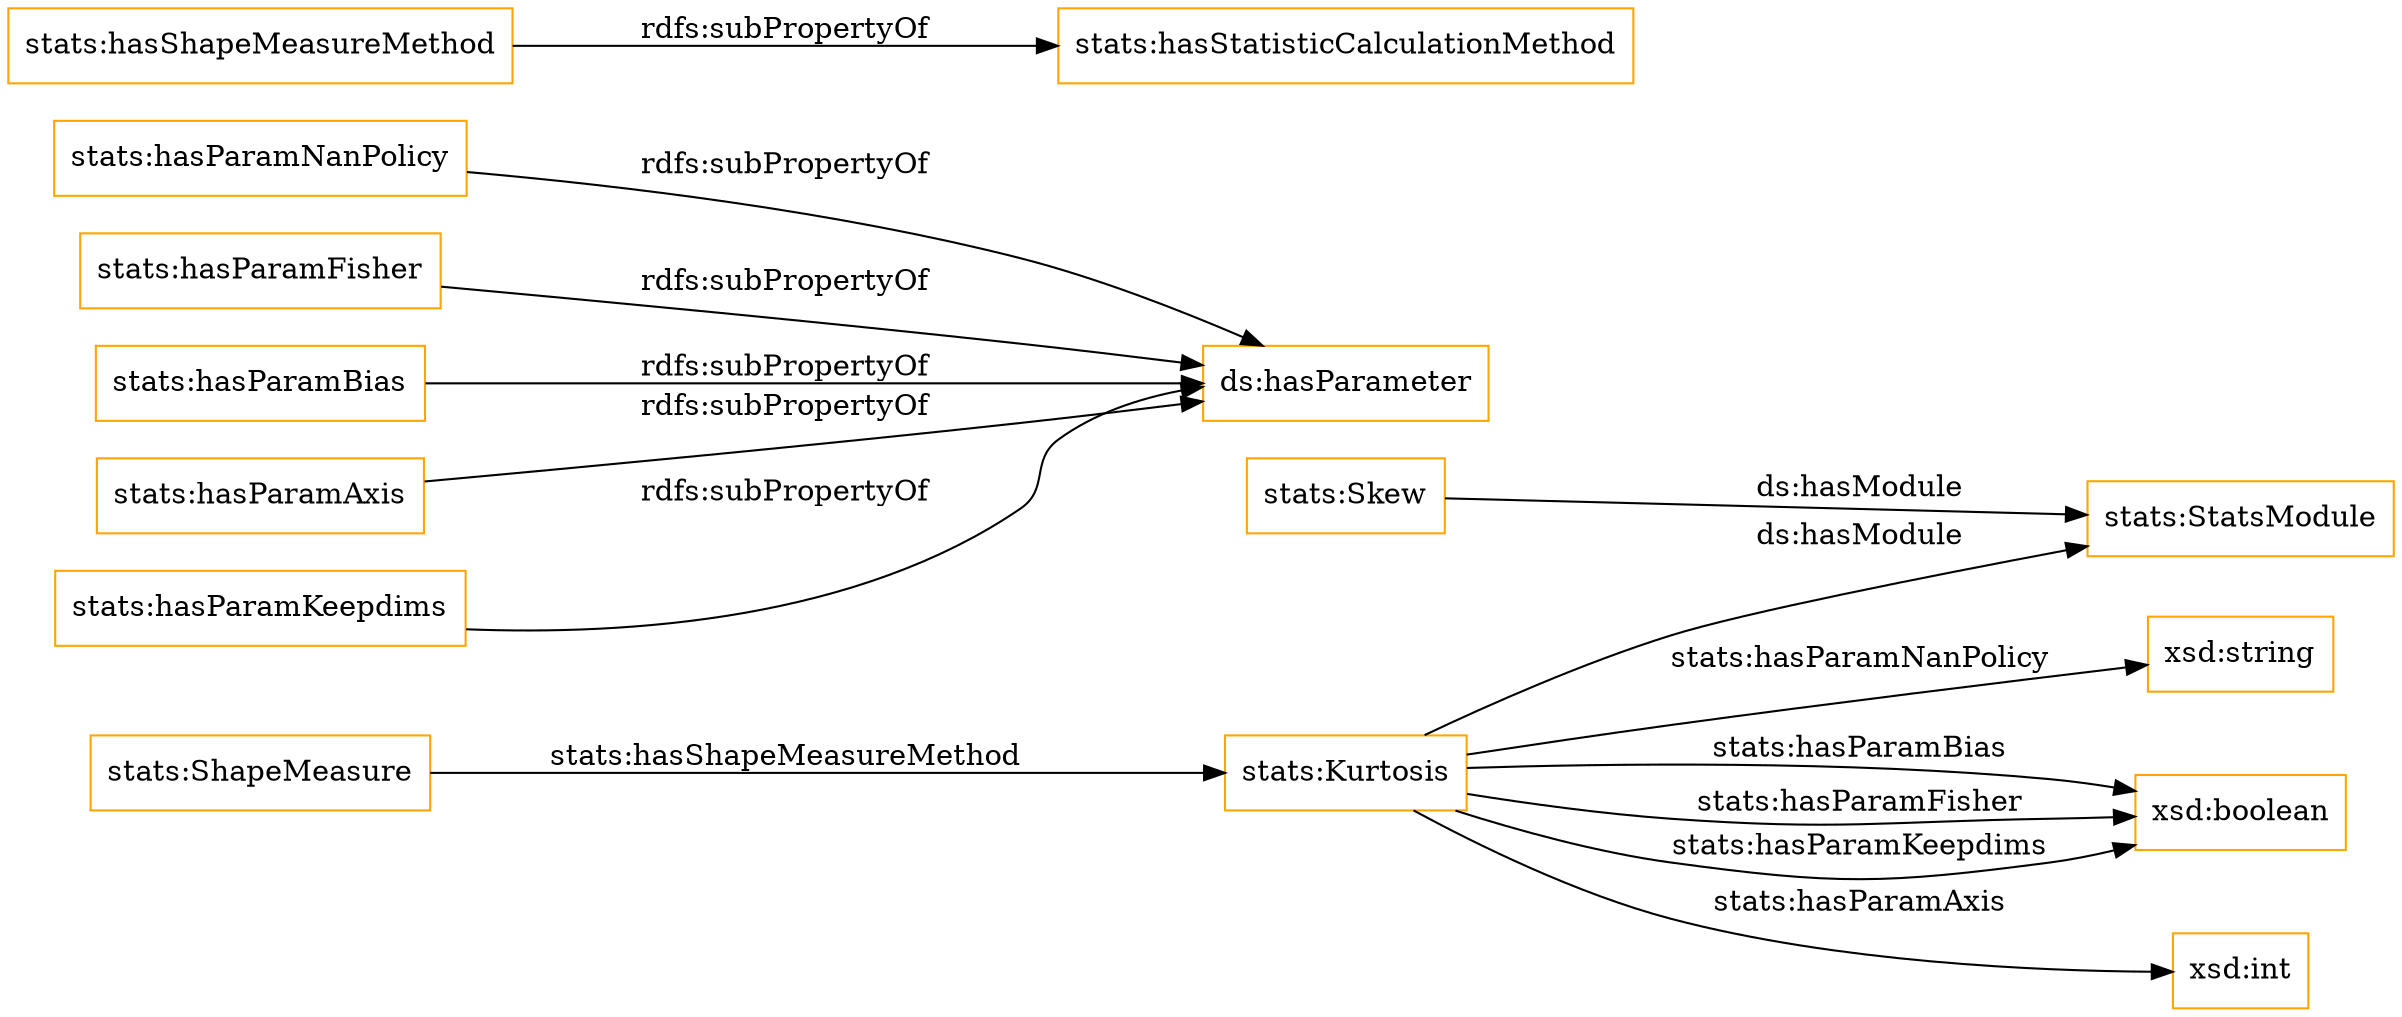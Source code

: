 digraph ar2dtool_diagram { 
rankdir=LR;
size="1501"
node [shape = rectangle, color="orange"]; "stats:Kurtosis" "stats:Skew" "stats:StatsModule" "stats:ShapeMeasure" ; /*classes style*/
	"stats:Skew" -> "stats:StatsModule" [ label = "ds:hasModule" ];
	"stats:hasParamNanPolicy" -> "ds:hasParameter" [ label = "rdfs:subPropertyOf" ];
	"stats:Kurtosis" -> "stats:StatsModule" [ label = "ds:hasModule" ];
	"stats:hasParamFisher" -> "ds:hasParameter" [ label = "rdfs:subPropertyOf" ];
	"stats:hasParamBias" -> "ds:hasParameter" [ label = "rdfs:subPropertyOf" ];
	"stats:hasParamAxis" -> "ds:hasParameter" [ label = "rdfs:subPropertyOf" ];
	"stats:hasShapeMeasureMethod" -> "stats:hasStatisticCalculationMethod" [ label = "rdfs:subPropertyOf" ];
	"stats:hasParamKeepdims" -> "ds:hasParameter" [ label = "rdfs:subPropertyOf" ];
	"stats:Kurtosis" -> "xsd:string" [ label = "stats:hasParamNanPolicy" ];
	"stats:Kurtosis" -> "xsd:boolean" [ label = "stats:hasParamBias" ];
	"stats:ShapeMeasure" -> "stats:Kurtosis" [ label = "stats:hasShapeMeasureMethod" ];
	"stats:Kurtosis" -> "xsd:boolean" [ label = "stats:hasParamFisher" ];
	"stats:Kurtosis" -> "xsd:boolean" [ label = "stats:hasParamKeepdims" ];
	"stats:Kurtosis" -> "xsd:int" [ label = "stats:hasParamAxis" ];

}
